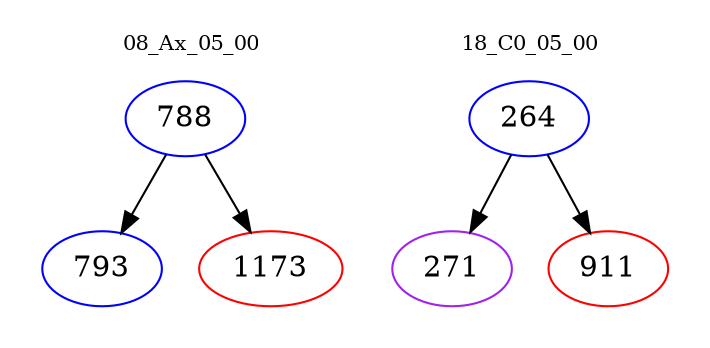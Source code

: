 digraph{
subgraph cluster_0 {
color = white
label = "08_Ax_05_00";
fontsize=10;
T0_788 [label="788", color="blue"]
T0_788 -> T0_793 [color="black"]
T0_793 [label="793", color="blue"]
T0_788 -> T0_1173 [color="black"]
T0_1173 [label="1173", color="red"]
}
subgraph cluster_1 {
color = white
label = "18_C0_05_00";
fontsize=10;
T1_264 [label="264", color="blue"]
T1_264 -> T1_271 [color="black"]
T1_271 [label="271", color="purple"]
T1_264 -> T1_911 [color="black"]
T1_911 [label="911", color="red"]
}
}
